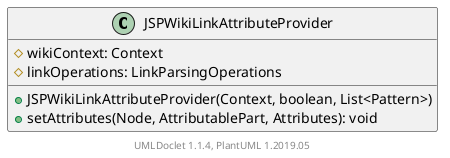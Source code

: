 @startuml

    class JSPWikiLinkAttributeProvider [[JSPWikiLinkAttributeProvider.html]] {
        #wikiContext: Context
        #linkOperations: LinkParsingOperations
        +JSPWikiLinkAttributeProvider(Context, boolean, List<Pattern>)
        +setAttributes(Node, AttributablePart, Attributes): void
    }


    center footer UMLDoclet 1.1.4, PlantUML 1.2019.05
@enduml
